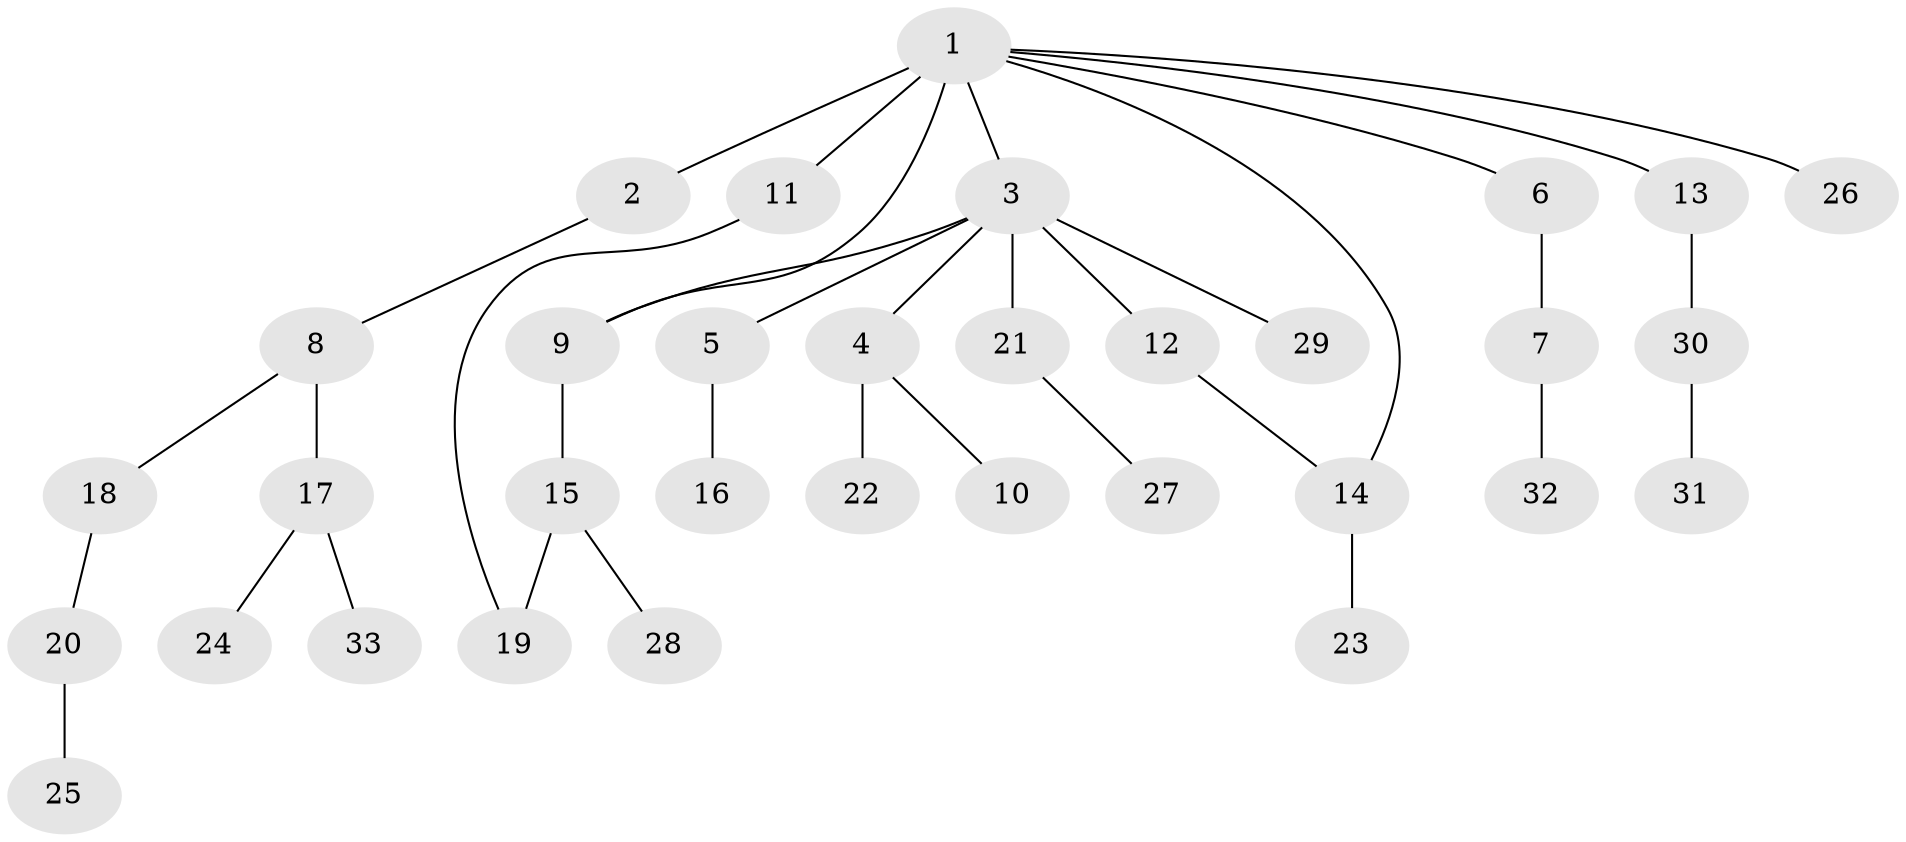 // original degree distribution, {5: 0.037037037037037035, 6: 0.012345679012345678, 4: 0.1111111111111111, 3: 0.1111111111111111, 1: 0.4444444444444444, 2: 0.2839506172839506}
// Generated by graph-tools (version 1.1) at 2025/48/03/04/25 22:48:47]
// undirected, 33 vertices, 35 edges
graph export_dot {
  node [color=gray90,style=filled];
  1;
  2;
  3;
  4;
  5;
  6;
  7;
  8;
  9;
  10;
  11;
  12;
  13;
  14;
  15;
  16;
  17;
  18;
  19;
  20;
  21;
  22;
  23;
  24;
  25;
  26;
  27;
  28;
  29;
  30;
  31;
  32;
  33;
  1 -- 2 [weight=3.0];
  1 -- 3 [weight=1.0];
  1 -- 6 [weight=1.0];
  1 -- 9 [weight=1.0];
  1 -- 11 [weight=1.0];
  1 -- 13 [weight=1.0];
  1 -- 14 [weight=1.0];
  1 -- 26 [weight=1.0];
  2 -- 8 [weight=1.0];
  3 -- 4 [weight=1.0];
  3 -- 5 [weight=1.0];
  3 -- 9 [weight=1.0];
  3 -- 12 [weight=1.0];
  3 -- 21 [weight=1.0];
  3 -- 29 [weight=1.0];
  4 -- 10 [weight=1.0];
  4 -- 22 [weight=1.0];
  5 -- 16 [weight=1.0];
  6 -- 7 [weight=1.0];
  7 -- 32 [weight=1.0];
  8 -- 17 [weight=1.0];
  8 -- 18 [weight=1.0];
  9 -- 15 [weight=1.0];
  11 -- 19 [weight=1.0];
  12 -- 14 [weight=1.0];
  13 -- 30 [weight=1.0];
  14 -- 23 [weight=3.0];
  15 -- 19 [weight=1.0];
  15 -- 28 [weight=1.0];
  17 -- 24 [weight=1.0];
  17 -- 33 [weight=1.0];
  18 -- 20 [weight=1.0];
  20 -- 25 [weight=1.0];
  21 -- 27 [weight=1.0];
  30 -- 31 [weight=1.0];
}
